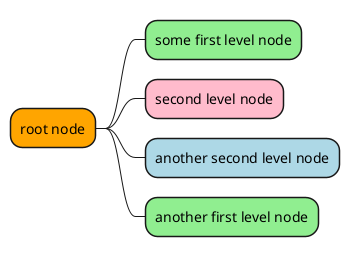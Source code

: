 @startmindmap
*[#Orange] root node
 *[#lightgreen] some first level node
	*[#FFBBCC] second level node
	*[#lightblue] another second level node
 *[#lightgreen] another first level node
@endmindmap
